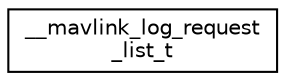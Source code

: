 digraph "Graphical Class Hierarchy"
{
 // INTERACTIVE_SVG=YES
  edge [fontname="Helvetica",fontsize="10",labelfontname="Helvetica",labelfontsize="10"];
  node [fontname="Helvetica",fontsize="10",shape=record];
  rankdir="LR";
  Node1 [label="__mavlink_log_request\l_list_t",height=0.2,width=0.4,color="black", fillcolor="white", style="filled",URL="$struct____mavlink__log__request__list__t.html"];
}
